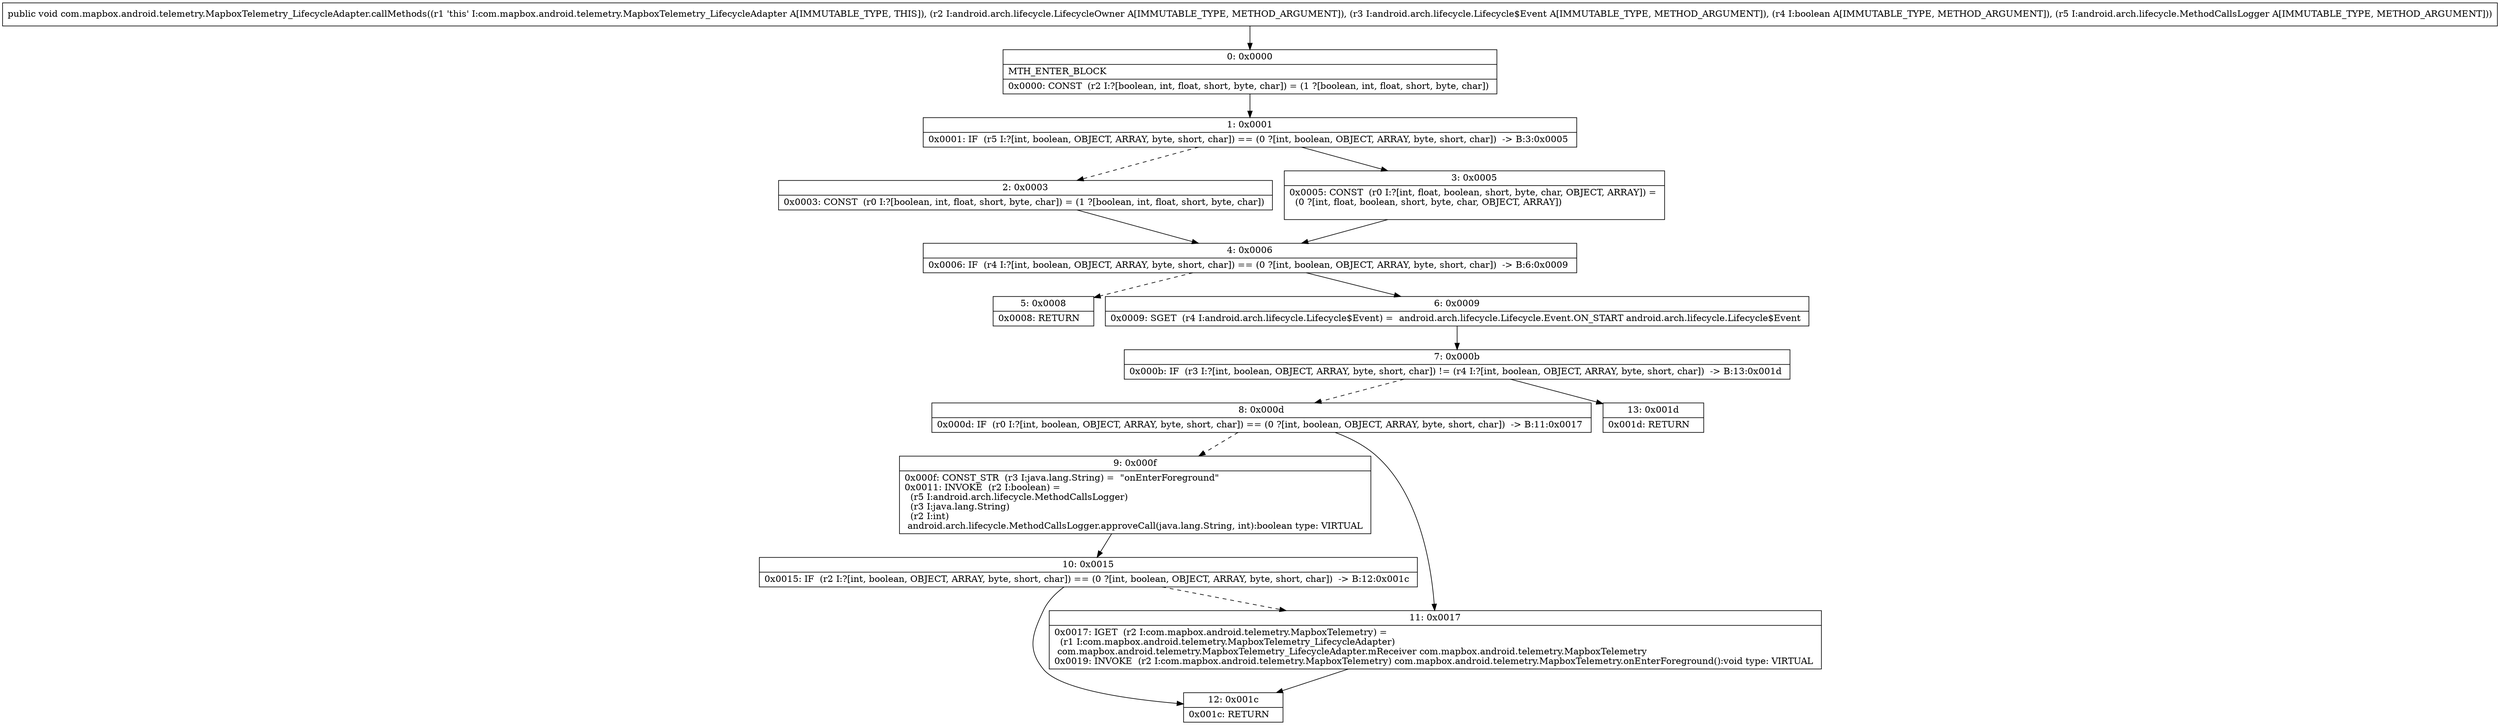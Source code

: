 digraph "CFG forcom.mapbox.android.telemetry.MapboxTelemetry_LifecycleAdapter.callMethods(Landroid\/arch\/lifecycle\/LifecycleOwner;Landroid\/arch\/lifecycle\/Lifecycle$Event;ZLandroid\/arch\/lifecycle\/MethodCallsLogger;)V" {
Node_0 [shape=record,label="{0\:\ 0x0000|MTH_ENTER_BLOCK\l|0x0000: CONST  (r2 I:?[boolean, int, float, short, byte, char]) = (1 ?[boolean, int, float, short, byte, char]) \l}"];
Node_1 [shape=record,label="{1\:\ 0x0001|0x0001: IF  (r5 I:?[int, boolean, OBJECT, ARRAY, byte, short, char]) == (0 ?[int, boolean, OBJECT, ARRAY, byte, short, char])  \-\> B:3:0x0005 \l}"];
Node_2 [shape=record,label="{2\:\ 0x0003|0x0003: CONST  (r0 I:?[boolean, int, float, short, byte, char]) = (1 ?[boolean, int, float, short, byte, char]) \l}"];
Node_3 [shape=record,label="{3\:\ 0x0005|0x0005: CONST  (r0 I:?[int, float, boolean, short, byte, char, OBJECT, ARRAY]) = \l  (0 ?[int, float, boolean, short, byte, char, OBJECT, ARRAY])\l \l}"];
Node_4 [shape=record,label="{4\:\ 0x0006|0x0006: IF  (r4 I:?[int, boolean, OBJECT, ARRAY, byte, short, char]) == (0 ?[int, boolean, OBJECT, ARRAY, byte, short, char])  \-\> B:6:0x0009 \l}"];
Node_5 [shape=record,label="{5\:\ 0x0008|0x0008: RETURN   \l}"];
Node_6 [shape=record,label="{6\:\ 0x0009|0x0009: SGET  (r4 I:android.arch.lifecycle.Lifecycle$Event) =  android.arch.lifecycle.Lifecycle.Event.ON_START android.arch.lifecycle.Lifecycle$Event \l}"];
Node_7 [shape=record,label="{7\:\ 0x000b|0x000b: IF  (r3 I:?[int, boolean, OBJECT, ARRAY, byte, short, char]) != (r4 I:?[int, boolean, OBJECT, ARRAY, byte, short, char])  \-\> B:13:0x001d \l}"];
Node_8 [shape=record,label="{8\:\ 0x000d|0x000d: IF  (r0 I:?[int, boolean, OBJECT, ARRAY, byte, short, char]) == (0 ?[int, boolean, OBJECT, ARRAY, byte, short, char])  \-\> B:11:0x0017 \l}"];
Node_9 [shape=record,label="{9\:\ 0x000f|0x000f: CONST_STR  (r3 I:java.lang.String) =  \"onEnterForeground\" \l0x0011: INVOKE  (r2 I:boolean) = \l  (r5 I:android.arch.lifecycle.MethodCallsLogger)\l  (r3 I:java.lang.String)\l  (r2 I:int)\l android.arch.lifecycle.MethodCallsLogger.approveCall(java.lang.String, int):boolean type: VIRTUAL \l}"];
Node_10 [shape=record,label="{10\:\ 0x0015|0x0015: IF  (r2 I:?[int, boolean, OBJECT, ARRAY, byte, short, char]) == (0 ?[int, boolean, OBJECT, ARRAY, byte, short, char])  \-\> B:12:0x001c \l}"];
Node_11 [shape=record,label="{11\:\ 0x0017|0x0017: IGET  (r2 I:com.mapbox.android.telemetry.MapboxTelemetry) = \l  (r1 I:com.mapbox.android.telemetry.MapboxTelemetry_LifecycleAdapter)\l com.mapbox.android.telemetry.MapboxTelemetry_LifecycleAdapter.mReceiver com.mapbox.android.telemetry.MapboxTelemetry \l0x0019: INVOKE  (r2 I:com.mapbox.android.telemetry.MapboxTelemetry) com.mapbox.android.telemetry.MapboxTelemetry.onEnterForeground():void type: VIRTUAL \l}"];
Node_12 [shape=record,label="{12\:\ 0x001c|0x001c: RETURN   \l}"];
Node_13 [shape=record,label="{13\:\ 0x001d|0x001d: RETURN   \l}"];
MethodNode[shape=record,label="{public void com.mapbox.android.telemetry.MapboxTelemetry_LifecycleAdapter.callMethods((r1 'this' I:com.mapbox.android.telemetry.MapboxTelemetry_LifecycleAdapter A[IMMUTABLE_TYPE, THIS]), (r2 I:android.arch.lifecycle.LifecycleOwner A[IMMUTABLE_TYPE, METHOD_ARGUMENT]), (r3 I:android.arch.lifecycle.Lifecycle$Event A[IMMUTABLE_TYPE, METHOD_ARGUMENT]), (r4 I:boolean A[IMMUTABLE_TYPE, METHOD_ARGUMENT]), (r5 I:android.arch.lifecycle.MethodCallsLogger A[IMMUTABLE_TYPE, METHOD_ARGUMENT])) }"];
MethodNode -> Node_0;
Node_0 -> Node_1;
Node_1 -> Node_2[style=dashed];
Node_1 -> Node_3;
Node_2 -> Node_4;
Node_3 -> Node_4;
Node_4 -> Node_5[style=dashed];
Node_4 -> Node_6;
Node_6 -> Node_7;
Node_7 -> Node_8[style=dashed];
Node_7 -> Node_13;
Node_8 -> Node_9[style=dashed];
Node_8 -> Node_11;
Node_9 -> Node_10;
Node_10 -> Node_11[style=dashed];
Node_10 -> Node_12;
Node_11 -> Node_12;
}

